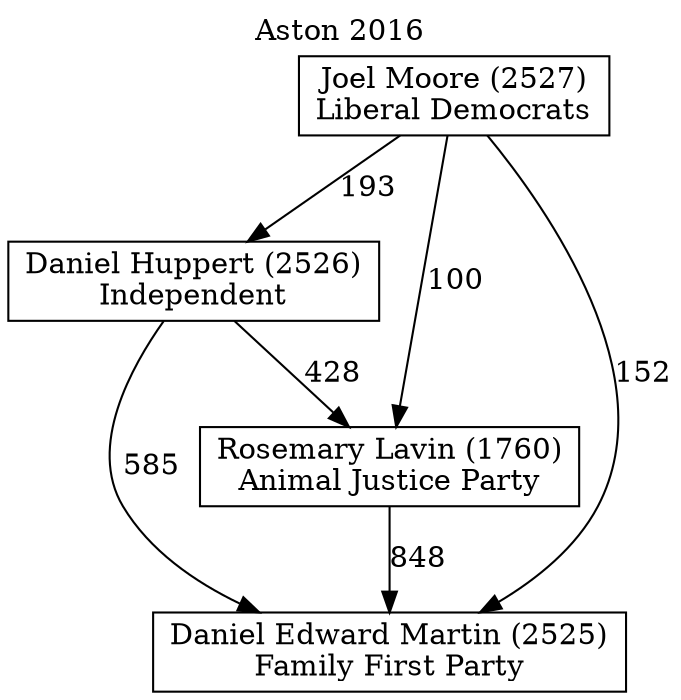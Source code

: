 // House preference flow
digraph "Daniel Edward Martin (2525)_Aston_2016" {
	graph [label="Aston 2016" labelloc=t mclimit=10]
	node [shape=box]
	"Daniel Huppert (2526)" [label="Daniel Huppert (2526)
Independent"]
	"Joel Moore (2527)" [label="Joel Moore (2527)
Liberal Democrats"]
	"Rosemary Lavin (1760)" [label="Rosemary Lavin (1760)
Animal Justice Party"]
	"Daniel Edward Martin (2525)" [label="Daniel Edward Martin (2525)
Family First Party"]
	"Daniel Huppert (2526)" -> "Daniel Edward Martin (2525)" [label=585]
	"Rosemary Lavin (1760)" -> "Daniel Edward Martin (2525)" [label=848]
	"Joel Moore (2527)" -> "Rosemary Lavin (1760)" [label=100]
	"Daniel Huppert (2526)" -> "Rosemary Lavin (1760)" [label=428]
	"Joel Moore (2527)" -> "Daniel Edward Martin (2525)" [label=152]
	"Joel Moore (2527)" -> "Daniel Huppert (2526)" [label=193]
}
